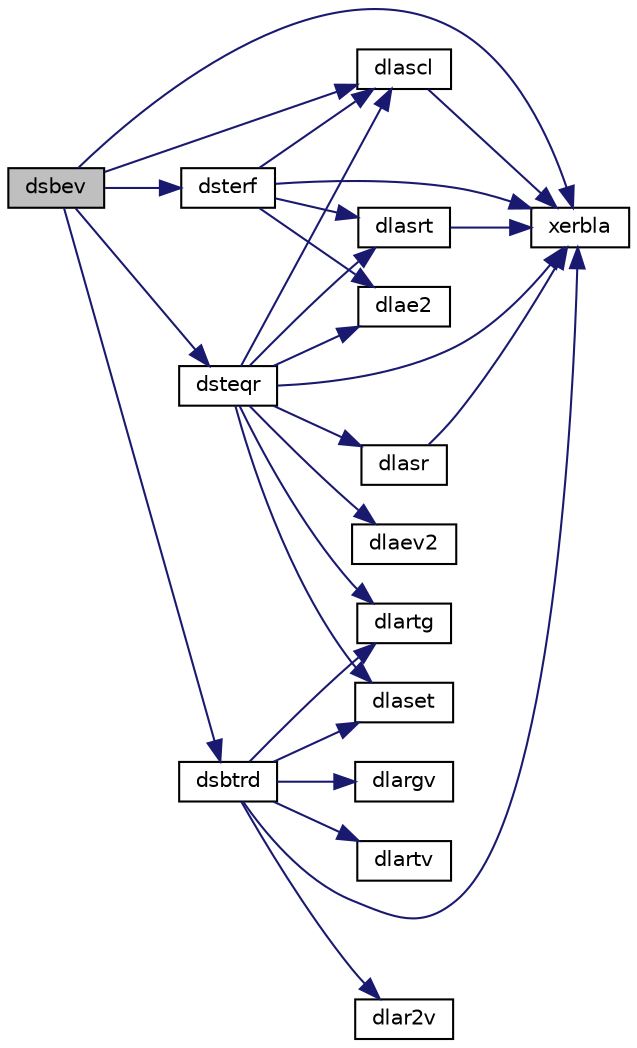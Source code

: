 digraph "dsbev"
{
 // LATEX_PDF_SIZE
  edge [fontname="Helvetica",fontsize="10",labelfontname="Helvetica",labelfontsize="10"];
  node [fontname="Helvetica",fontsize="10",shape=record];
  rankdir="LR";
  Node1 [label="dsbev",height=0.2,width=0.4,color="black", fillcolor="grey75", style="filled", fontcolor="black",tooltip="DSBEV computes the eigenvalues and, optionally, the left and/or right eigenvectors for OTHER matrices"];
  Node1 -> Node2 [color="midnightblue",fontsize="10",style="solid",fontname="Helvetica"];
  Node2 [label="dlascl",height=0.2,width=0.4,color="black", fillcolor="white", style="filled",URL="$dlascl_8f.html#a7bce4c35ec5a86ee0bfdd15c476d99c8",tooltip="DLASCL multiplies a general rectangular matrix by a real scalar defined as cto/cfrom."];
  Node2 -> Node3 [color="midnightblue",fontsize="10",style="solid",fontname="Helvetica"];
  Node3 [label="xerbla",height=0.2,width=0.4,color="black", fillcolor="white", style="filled",URL="$xerbla_8f.html#a377ee61015baf8dea7770b3a404b1c07",tooltip="XERBLA"];
  Node1 -> Node4 [color="midnightblue",fontsize="10",style="solid",fontname="Helvetica"];
  Node4 [label="dsbtrd",height=0.2,width=0.4,color="black", fillcolor="white", style="filled",URL="$dsbtrd_8f.html#a3e341dd5ee93d0f84ed76aa592552648",tooltip="DSBTRD"];
  Node4 -> Node5 [color="midnightblue",fontsize="10",style="solid",fontname="Helvetica"];
  Node5 [label="dlar2v",height=0.2,width=0.4,color="black", fillcolor="white", style="filled",URL="$dlar2v_8f.html#ae1b81ff82ec4fad649a7703143c22f63",tooltip="DLAR2V applies a vector of plane rotations with real cosines and real sines from both sides to a sequ..."];
  Node4 -> Node6 [color="midnightblue",fontsize="10",style="solid",fontname="Helvetica"];
  Node6 [label="dlargv",height=0.2,width=0.4,color="black", fillcolor="white", style="filled",URL="$dlargv_8f.html#ae577e9789fe58c91e173f8babd10f2a4",tooltip="DLARGV generates a vector of plane rotations with real cosines and real sines."];
  Node4 -> Node7 [color="midnightblue",fontsize="10",style="solid",fontname="Helvetica"];
  Node7 [label="dlartg",height=0.2,width=0.4,color="black", fillcolor="white", style="filled",URL="$dlartg_8f90.html#a86f8f877eaea0386cdc2c3c175d9ea88",tooltip="DLARTG generates a plane rotation with real cosine and real sine."];
  Node4 -> Node8 [color="midnightblue",fontsize="10",style="solid",fontname="Helvetica"];
  Node8 [label="dlartv",height=0.2,width=0.4,color="black", fillcolor="white", style="filled",URL="$dlartv_8f.html#a3d1a5bbad7b3d2bfaa82bef2bbff5ed1",tooltip="DLARTV applies a vector of plane rotations with real cosines and real sines to the elements of a pair..."];
  Node4 -> Node9 [color="midnightblue",fontsize="10",style="solid",fontname="Helvetica"];
  Node9 [label="dlaset",height=0.2,width=0.4,color="black", fillcolor="white", style="filled",URL="$dlaset_8f.html#a89e332374c7cd87e5db54bfe21550bc3",tooltip="DLASET initializes the off-diagonal elements and the diagonal elements of a matrix to given values."];
  Node4 -> Node3 [color="midnightblue",fontsize="10",style="solid",fontname="Helvetica"];
  Node1 -> Node10 [color="midnightblue",fontsize="10",style="solid",fontname="Helvetica"];
  Node10 [label="dsteqr",height=0.2,width=0.4,color="black", fillcolor="white", style="filled",URL="$dsteqr_8f.html#a47fe470e7a882c58d4cc49e2c6cb7c70",tooltip="DSTEQR"];
  Node10 -> Node11 [color="midnightblue",fontsize="10",style="solid",fontname="Helvetica"];
  Node11 [label="dlae2",height=0.2,width=0.4,color="black", fillcolor="white", style="filled",URL="$dlae2_8f.html#a8a36d905c1c66d345f791b91254da0ae",tooltip="DLAE2 computes the eigenvalues of a 2-by-2 symmetric matrix."];
  Node10 -> Node12 [color="midnightblue",fontsize="10",style="solid",fontname="Helvetica"];
  Node12 [label="dlaev2",height=0.2,width=0.4,color="black", fillcolor="white", style="filled",URL="$dlaev2_8f.html#a404759a75990a78660c741b3448b27e8",tooltip="DLAEV2 computes the eigenvalues and eigenvectors of a 2-by-2 symmetric/Hermitian matrix."];
  Node10 -> Node7 [color="midnightblue",fontsize="10",style="solid",fontname="Helvetica"];
  Node10 -> Node2 [color="midnightblue",fontsize="10",style="solid",fontname="Helvetica"];
  Node10 -> Node9 [color="midnightblue",fontsize="10",style="solid",fontname="Helvetica"];
  Node10 -> Node13 [color="midnightblue",fontsize="10",style="solid",fontname="Helvetica"];
  Node13 [label="dlasr",height=0.2,width=0.4,color="black", fillcolor="white", style="filled",URL="$dlasr_8f.html#aa0a984d2062d62286a7a78ed3ba06fda",tooltip="DLASR applies a sequence of plane rotations to a general rectangular matrix."];
  Node13 -> Node3 [color="midnightblue",fontsize="10",style="solid",fontname="Helvetica"];
  Node10 -> Node14 [color="midnightblue",fontsize="10",style="solid",fontname="Helvetica"];
  Node14 [label="dlasrt",height=0.2,width=0.4,color="black", fillcolor="white", style="filled",URL="$dlasrt_8f.html#a88a9fb57b6459176b68f21720d3d2ad2",tooltip="DLASRT sorts numbers in increasing or decreasing order."];
  Node14 -> Node3 [color="midnightblue",fontsize="10",style="solid",fontname="Helvetica"];
  Node10 -> Node3 [color="midnightblue",fontsize="10",style="solid",fontname="Helvetica"];
  Node1 -> Node15 [color="midnightblue",fontsize="10",style="solid",fontname="Helvetica"];
  Node15 [label="dsterf",height=0.2,width=0.4,color="black", fillcolor="white", style="filled",URL="$dsterf_8f.html#af0616552c11358ae8298d0ac18ac023c",tooltip="DSTERF"];
  Node15 -> Node11 [color="midnightblue",fontsize="10",style="solid",fontname="Helvetica"];
  Node15 -> Node2 [color="midnightblue",fontsize="10",style="solid",fontname="Helvetica"];
  Node15 -> Node14 [color="midnightblue",fontsize="10",style="solid",fontname="Helvetica"];
  Node15 -> Node3 [color="midnightblue",fontsize="10",style="solid",fontname="Helvetica"];
  Node1 -> Node3 [color="midnightblue",fontsize="10",style="solid",fontname="Helvetica"];
}
